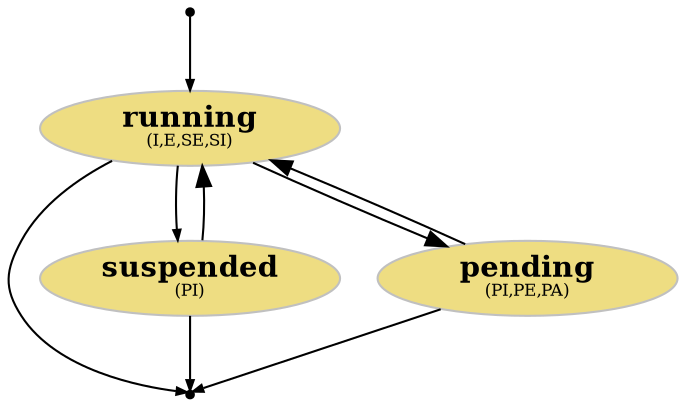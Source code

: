// dot intention-states.gv -Tpdf -o intention-states.pdf

digraph intention_states {
   compound=true;

   ENTRY[shape=point,color=black,label=""];
   EXIT[shape=point,color=black,label=""];

     node [shape=oval,style=filled,color=gray, fillcolor="lightgoldenrod", fixedsize=shape,width=2];
     R [label=<<b>running</b><br/><font point-size="8">(I,E,SE,SI)</font>>];
     S [label=<<b>suspended</b><br/><font point-size="8">(PI)</font>>];
  	 P [label=<<b>pending</b><br/><font point-size="8">(PI,PE,PA)</font>>];

     R->S[arrowsize=0.5];
     S->R;

     R->P; //[label=<<i>^resumed</i>>,fontsize="8",arrowsize=0.5];
     P->R;


	 ENTRY->R[arrowsize=0.5];
   {R,S,P} -> EXIT [arrowsize=0.5];

}
